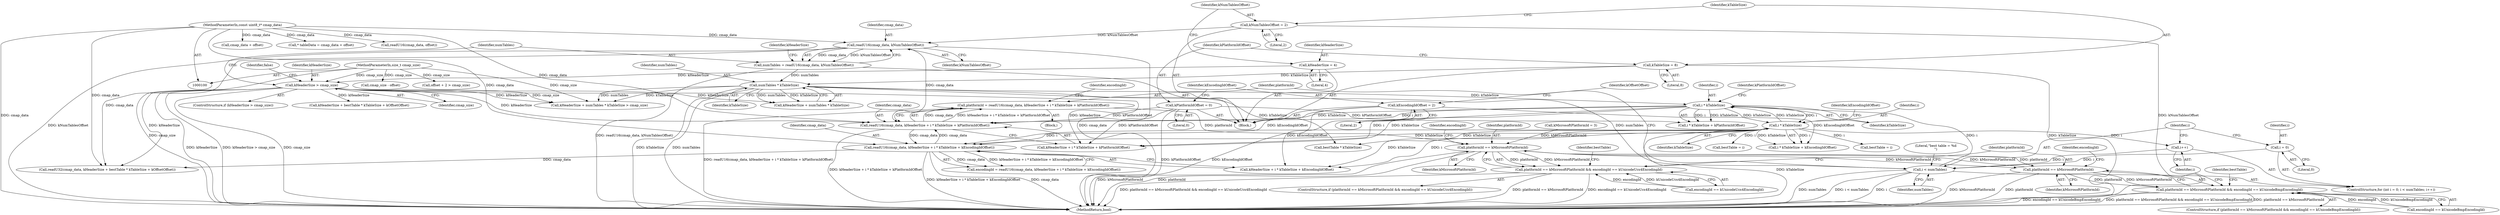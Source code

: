 digraph "1_Android_ca8ac8acdad662230ae37998c6c4091bb39402b6@API" {
"1000183" [label="(Call,platformId = readU16(cmap_data, kHeaderSize + i * kTableSize + kPlatformIdOffset))"];
"1000185" [label="(Call,readU16(cmap_data, kHeaderSize + i * kTableSize + kPlatformIdOffset))"];
"1000152" [label="(Call,readU16(cmap_data, kNumTablesOffset))"];
"1000102" [label="(MethodParameterIn,const uint8_t* cmap_data)"];
"1000111" [label="(Call,kNumTablesOffset = 2)"];
"1000197" [label="(Call,readU16(cmap_data, kHeaderSize + i * kTableSize + kEncodingIdOffset))"];
"1000202" [label="(Call,i * kTableSize)"];
"1000190" [label="(Call,i * kTableSize)"];
"1000176" [label="(Call,i < numTables)"];
"1000179" [label="(Call,i++)"];
"1000173" [label="(Call,i = 0)"];
"1000159" [label="(Call,numTables * kTableSize)"];
"1000150" [label="(Call,numTables = readU16(cmap_data, kNumTablesOffset))"];
"1000115" [label="(Call,kTableSize = 8)"];
"1000123" [label="(Call,kEncodingIdOffset = 2)"];
"1000143" [label="(Call,kHeaderSize > cmap_size)"];
"1000107" [label="(Call,kHeaderSize = 4)"];
"1000103" [label="(MethodParameterIn,size_t cmap_size)"];
"1000119" [label="(Call,kPlatformIdOffset = 0)"];
"1000208" [label="(Call,platformId == kMicrosoftPlatformId)"];
"1000207" [label="(Call,platformId == kMicrosoftPlatformId && encodingId == kUnicodeUcs4EncodingId)"];
"1000222" [label="(Call,platformId == kMicrosoftPlatformId)"];
"1000221" [label="(Call,platformId == kMicrosoftPlatformId && encodingId == kUnicodeBmpEncodingId)"];
"1000150" [label="(Call,numTables = readU16(cmap_data, kNumTablesOffset))"];
"1000143" [label="(Call,kHeaderSize > cmap_size)"];
"1000175" [label="(Literal,0)"];
"1000180" [label="(Identifier,i)"];
"1000161" [label="(Identifier,kTableSize)"];
"1000119" [label="(Call,kPlatformIdOffset = 0)"];
"1000159" [label="(Call,numTables * kTableSize)"];
"1000191" [label="(Identifier,i)"];
"1000210" [label="(Identifier,kMicrosoftPlatformId)"];
"1000177" [label="(Identifier,i)"];
"1000233" [label="(Literal,\"best table = %d\n\")"];
"1000183" [label="(Call,platformId = readU16(cmap_data, kHeaderSize + i * kTableSize + kPlatformIdOffset))"];
"1000247" [label="(Call,kHeaderSize + bestTable * kTableSize + kOffsetOffset)"];
"1000120" [label="(Identifier,kPlatformIdOffset)"];
"1000190" [label="(Call,i * kTableSize)"];
"1000276" [label="(Call,cmap_data + offset)"];
"1000102" [label="(MethodParameterIn,const uint8_t* cmap_data)"];
"1000274" [label="(Call,* tableData = cmap_data + offset)"];
"1000112" [label="(Identifier,kNumTablesOffset)"];
"1000107" [label="(Call,kHeaderSize = 4)"];
"1000203" [label="(Identifier,i)"];
"1000212" [label="(Identifier,encodingId)"];
"1000197" [label="(Call,readU16(cmap_data, kHeaderSize + i * kTableSize + kEncodingIdOffset))"];
"1000209" [label="(Identifier,platformId)"];
"1000220" [label="(ControlStructure,if (platformId == kMicrosoftPlatformId && encodingId == kUnicodeBmpEncodingId))"];
"1000196" [label="(Identifier,encodingId)"];
"1000187" [label="(Call,kHeaderSize + i * kTableSize + kPlatformIdOffset)"];
"1000151" [label="(Identifier,numTables)"];
"1000208" [label="(Call,platformId == kMicrosoftPlatformId)"];
"1000181" [label="(Block,)"];
"1000128" [label="(Identifier,kOffsetOffset)"];
"1000206" [label="(ControlStructure,if (platformId == kMicrosoftPlatformId && encodingId == kUnicodeUcs4EncodingId))"];
"1000121" [label="(Literal,0)"];
"1000131" [label="(Call,kMicrosoftPlatformId = 3)"];
"1000111" [label="(Call,kNumTablesOffset = 2)"];
"1000156" [label="(Call,kHeaderSize + numTables * kTableSize > cmap_size)"];
"1000104" [label="(Block,)"];
"1000198" [label="(Identifier,cmap_data)"];
"1000250" [label="(Call,bestTable * kTableSize)"];
"1000145" [label="(Identifier,cmap_size)"];
"1000148" [label="(Identifier,false)"];
"1000109" [label="(Literal,4)"];
"1000154" [label="(Identifier,kNumTablesOffset)"];
"1000186" [label="(Identifier,cmap_data)"];
"1000230" [label="(Identifier,bestTable)"];
"1000142" [label="(ControlStructure,if (kHeaderSize > cmap_size))"];
"1000116" [label="(Identifier,kTableSize)"];
"1000144" [label="(Identifier,kHeaderSize)"];
"1000282" [label="(Call,cmap_size - offset)"];
"1000204" [label="(Identifier,kTableSize)"];
"1000245" [label="(Call,readU32(cmap_data, kHeaderSize + bestTable * kTableSize + kOffsetOffset))"];
"1000185" [label="(Call,readU16(cmap_data, kHeaderSize + i * kTableSize + kPlatformIdOffset))"];
"1000125" [label="(Literal,2)"];
"1000229" [label="(Call,bestTable = i)"];
"1000223" [label="(Identifier,platformId)"];
"1000189" [label="(Call,i * kTableSize + kPlatformIdOffset)"];
"1000173" [label="(Call,i = 0)"];
"1000195" [label="(Call,encodingId = readU16(cmap_data, kHeaderSize + i * kTableSize + kEncodingIdOffset))"];
"1000192" [label="(Identifier,kTableSize)"];
"1000113" [label="(Literal,2)"];
"1000199" [label="(Call,kHeaderSize + i * kTableSize + kEncodingIdOffset)"];
"1000123" [label="(Call,kEncodingIdOffset = 2)"];
"1000158" [label="(Identifier,kHeaderSize)"];
"1000202" [label="(Call,i * kTableSize)"];
"1000224" [label="(Identifier,kMicrosoftPlatformId)"];
"1000201" [label="(Call,i * kTableSize + kEncodingIdOffset)"];
"1000341" [label="(MethodReturn,bool)"];
"1000211" [label="(Call,encodingId == kUnicodeUcs4EncodingId)"];
"1000226" [label="(Identifier,encodingId)"];
"1000117" [label="(Literal,8)"];
"1000222" [label="(Call,platformId == kMicrosoftPlatformId)"];
"1000266" [label="(Call,readU16(cmap_data, offset))"];
"1000205" [label="(Identifier,kEncodingIdOffset)"];
"1000184" [label="(Identifier,platformId)"];
"1000176" [label="(Call,i < numTables)"];
"1000160" [label="(Identifier,numTables)"];
"1000216" [label="(Identifier,bestTable)"];
"1000153" [label="(Identifier,cmap_data)"];
"1000103" [label="(MethodParameterIn,size_t cmap_size)"];
"1000221" [label="(Call,platformId == kMicrosoftPlatformId && encodingId == kUnicodeBmpEncodingId)"];
"1000174" [label="(Identifier,i)"];
"1000215" [label="(Call,bestTable = i)"];
"1000171" [label="(ControlStructure,for (int i = 0; i < numTables; i++))"];
"1000193" [label="(Identifier,kPlatformIdOffset)"];
"1000157" [label="(Call,kHeaderSize + numTables * kTableSize)"];
"1000225" [label="(Call,encodingId == kUnicodeBmpEncodingId)"];
"1000207" [label="(Call,platformId == kMicrosoftPlatformId && encodingId == kUnicodeUcs4EncodingId)"];
"1000179" [label="(Call,i++)"];
"1000152" [label="(Call,readU16(cmap_data, kNumTablesOffset))"];
"1000178" [label="(Identifier,numTables)"];
"1000108" [label="(Identifier,kHeaderSize)"];
"1000115" [label="(Call,kTableSize = 8)"];
"1000124" [label="(Identifier,kEncodingIdOffset)"];
"1000255" [label="(Call,offset + 2 > cmap_size)"];
"1000183" -> "1000181"  [label="AST: "];
"1000183" -> "1000185"  [label="CFG: "];
"1000184" -> "1000183"  [label="AST: "];
"1000185" -> "1000183"  [label="AST: "];
"1000196" -> "1000183"  [label="CFG: "];
"1000183" -> "1000341"  [label="DDG: readU16(cmap_data, kHeaderSize + i * kTableSize + kPlatformIdOffset)"];
"1000185" -> "1000183"  [label="DDG: cmap_data"];
"1000185" -> "1000183"  [label="DDG: kHeaderSize + i * kTableSize + kPlatformIdOffset"];
"1000183" -> "1000208"  [label="DDG: platformId"];
"1000185" -> "1000187"  [label="CFG: "];
"1000186" -> "1000185"  [label="AST: "];
"1000187" -> "1000185"  [label="AST: "];
"1000185" -> "1000341"  [label="DDG: kHeaderSize + i * kTableSize + kPlatformIdOffset"];
"1000152" -> "1000185"  [label="DDG: cmap_data"];
"1000197" -> "1000185"  [label="DDG: cmap_data"];
"1000102" -> "1000185"  [label="DDG: cmap_data"];
"1000143" -> "1000185"  [label="DDG: kHeaderSize"];
"1000190" -> "1000185"  [label="DDG: i"];
"1000190" -> "1000185"  [label="DDG: kTableSize"];
"1000119" -> "1000185"  [label="DDG: kPlatformIdOffset"];
"1000185" -> "1000197"  [label="DDG: cmap_data"];
"1000152" -> "1000150"  [label="AST: "];
"1000152" -> "1000154"  [label="CFG: "];
"1000153" -> "1000152"  [label="AST: "];
"1000154" -> "1000152"  [label="AST: "];
"1000150" -> "1000152"  [label="CFG: "];
"1000152" -> "1000341"  [label="DDG: cmap_data"];
"1000152" -> "1000341"  [label="DDG: kNumTablesOffset"];
"1000152" -> "1000150"  [label="DDG: cmap_data"];
"1000152" -> "1000150"  [label="DDG: kNumTablesOffset"];
"1000102" -> "1000152"  [label="DDG: cmap_data"];
"1000111" -> "1000152"  [label="DDG: kNumTablesOffset"];
"1000152" -> "1000245"  [label="DDG: cmap_data"];
"1000102" -> "1000100"  [label="AST: "];
"1000102" -> "1000341"  [label="DDG: cmap_data"];
"1000102" -> "1000197"  [label="DDG: cmap_data"];
"1000102" -> "1000245"  [label="DDG: cmap_data"];
"1000102" -> "1000266"  [label="DDG: cmap_data"];
"1000102" -> "1000274"  [label="DDG: cmap_data"];
"1000102" -> "1000276"  [label="DDG: cmap_data"];
"1000111" -> "1000104"  [label="AST: "];
"1000111" -> "1000113"  [label="CFG: "];
"1000112" -> "1000111"  [label="AST: "];
"1000113" -> "1000111"  [label="AST: "];
"1000116" -> "1000111"  [label="CFG: "];
"1000111" -> "1000341"  [label="DDG: kNumTablesOffset"];
"1000197" -> "1000195"  [label="AST: "];
"1000197" -> "1000199"  [label="CFG: "];
"1000198" -> "1000197"  [label="AST: "];
"1000199" -> "1000197"  [label="AST: "];
"1000195" -> "1000197"  [label="CFG: "];
"1000197" -> "1000341"  [label="DDG: kHeaderSize + i * kTableSize + kEncodingIdOffset"];
"1000197" -> "1000341"  [label="DDG: cmap_data"];
"1000197" -> "1000195"  [label="DDG: cmap_data"];
"1000197" -> "1000195"  [label="DDG: kHeaderSize + i * kTableSize + kEncodingIdOffset"];
"1000202" -> "1000197"  [label="DDG: i"];
"1000202" -> "1000197"  [label="DDG: kTableSize"];
"1000123" -> "1000197"  [label="DDG: kEncodingIdOffset"];
"1000197" -> "1000245"  [label="DDG: cmap_data"];
"1000202" -> "1000201"  [label="AST: "];
"1000202" -> "1000204"  [label="CFG: "];
"1000203" -> "1000202"  [label="AST: "];
"1000204" -> "1000202"  [label="AST: "];
"1000205" -> "1000202"  [label="CFG: "];
"1000202" -> "1000341"  [label="DDG: kTableSize"];
"1000202" -> "1000179"  [label="DDG: i"];
"1000202" -> "1000190"  [label="DDG: kTableSize"];
"1000202" -> "1000199"  [label="DDG: i"];
"1000202" -> "1000199"  [label="DDG: kTableSize"];
"1000202" -> "1000201"  [label="DDG: i"];
"1000202" -> "1000201"  [label="DDG: kTableSize"];
"1000190" -> "1000202"  [label="DDG: i"];
"1000190" -> "1000202"  [label="DDG: kTableSize"];
"1000202" -> "1000215"  [label="DDG: i"];
"1000202" -> "1000229"  [label="DDG: i"];
"1000202" -> "1000250"  [label="DDG: kTableSize"];
"1000190" -> "1000189"  [label="AST: "];
"1000190" -> "1000192"  [label="CFG: "];
"1000191" -> "1000190"  [label="AST: "];
"1000192" -> "1000190"  [label="AST: "];
"1000193" -> "1000190"  [label="CFG: "];
"1000190" -> "1000187"  [label="DDG: i"];
"1000190" -> "1000187"  [label="DDG: kTableSize"];
"1000190" -> "1000189"  [label="DDG: i"];
"1000190" -> "1000189"  [label="DDG: kTableSize"];
"1000176" -> "1000190"  [label="DDG: i"];
"1000159" -> "1000190"  [label="DDG: kTableSize"];
"1000176" -> "1000171"  [label="AST: "];
"1000176" -> "1000178"  [label="CFG: "];
"1000177" -> "1000176"  [label="AST: "];
"1000178" -> "1000176"  [label="AST: "];
"1000184" -> "1000176"  [label="CFG: "];
"1000233" -> "1000176"  [label="CFG: "];
"1000176" -> "1000341"  [label="DDG: numTables"];
"1000176" -> "1000341"  [label="DDG: i < numTables"];
"1000176" -> "1000341"  [label="DDG: i"];
"1000179" -> "1000176"  [label="DDG: i"];
"1000173" -> "1000176"  [label="DDG: i"];
"1000159" -> "1000176"  [label="DDG: numTables"];
"1000179" -> "1000171"  [label="AST: "];
"1000179" -> "1000180"  [label="CFG: "];
"1000180" -> "1000179"  [label="AST: "];
"1000177" -> "1000179"  [label="CFG: "];
"1000173" -> "1000171"  [label="AST: "];
"1000173" -> "1000175"  [label="CFG: "];
"1000174" -> "1000173"  [label="AST: "];
"1000175" -> "1000173"  [label="AST: "];
"1000177" -> "1000173"  [label="CFG: "];
"1000159" -> "1000157"  [label="AST: "];
"1000159" -> "1000161"  [label="CFG: "];
"1000160" -> "1000159"  [label="AST: "];
"1000161" -> "1000159"  [label="AST: "];
"1000157" -> "1000159"  [label="CFG: "];
"1000159" -> "1000341"  [label="DDG: numTables"];
"1000159" -> "1000341"  [label="DDG: kTableSize"];
"1000159" -> "1000156"  [label="DDG: numTables"];
"1000159" -> "1000156"  [label="DDG: kTableSize"];
"1000159" -> "1000157"  [label="DDG: numTables"];
"1000159" -> "1000157"  [label="DDG: kTableSize"];
"1000150" -> "1000159"  [label="DDG: numTables"];
"1000115" -> "1000159"  [label="DDG: kTableSize"];
"1000159" -> "1000250"  [label="DDG: kTableSize"];
"1000150" -> "1000104"  [label="AST: "];
"1000151" -> "1000150"  [label="AST: "];
"1000158" -> "1000150"  [label="CFG: "];
"1000150" -> "1000341"  [label="DDG: readU16(cmap_data, kNumTablesOffset)"];
"1000115" -> "1000104"  [label="AST: "];
"1000115" -> "1000117"  [label="CFG: "];
"1000116" -> "1000115"  [label="AST: "];
"1000117" -> "1000115"  [label="AST: "];
"1000120" -> "1000115"  [label="CFG: "];
"1000115" -> "1000341"  [label="DDG: kTableSize"];
"1000123" -> "1000104"  [label="AST: "];
"1000123" -> "1000125"  [label="CFG: "];
"1000124" -> "1000123"  [label="AST: "];
"1000125" -> "1000123"  [label="AST: "];
"1000128" -> "1000123"  [label="CFG: "];
"1000123" -> "1000341"  [label="DDG: kEncodingIdOffset"];
"1000123" -> "1000199"  [label="DDG: kEncodingIdOffset"];
"1000123" -> "1000201"  [label="DDG: kEncodingIdOffset"];
"1000143" -> "1000142"  [label="AST: "];
"1000143" -> "1000145"  [label="CFG: "];
"1000144" -> "1000143"  [label="AST: "];
"1000145" -> "1000143"  [label="AST: "];
"1000148" -> "1000143"  [label="CFG: "];
"1000151" -> "1000143"  [label="CFG: "];
"1000143" -> "1000341"  [label="DDG: kHeaderSize"];
"1000143" -> "1000341"  [label="DDG: kHeaderSize > cmap_size"];
"1000143" -> "1000341"  [label="DDG: cmap_size"];
"1000107" -> "1000143"  [label="DDG: kHeaderSize"];
"1000103" -> "1000143"  [label="DDG: cmap_size"];
"1000143" -> "1000156"  [label="DDG: kHeaderSize"];
"1000143" -> "1000156"  [label="DDG: cmap_size"];
"1000143" -> "1000157"  [label="DDG: kHeaderSize"];
"1000143" -> "1000187"  [label="DDG: kHeaderSize"];
"1000143" -> "1000245"  [label="DDG: kHeaderSize"];
"1000143" -> "1000247"  [label="DDG: kHeaderSize"];
"1000107" -> "1000104"  [label="AST: "];
"1000107" -> "1000109"  [label="CFG: "];
"1000108" -> "1000107"  [label="AST: "];
"1000109" -> "1000107"  [label="AST: "];
"1000112" -> "1000107"  [label="CFG: "];
"1000103" -> "1000100"  [label="AST: "];
"1000103" -> "1000341"  [label="DDG: cmap_size"];
"1000103" -> "1000156"  [label="DDG: cmap_size"];
"1000103" -> "1000255"  [label="DDG: cmap_size"];
"1000103" -> "1000282"  [label="DDG: cmap_size"];
"1000119" -> "1000104"  [label="AST: "];
"1000119" -> "1000121"  [label="CFG: "];
"1000120" -> "1000119"  [label="AST: "];
"1000121" -> "1000119"  [label="AST: "];
"1000124" -> "1000119"  [label="CFG: "];
"1000119" -> "1000341"  [label="DDG: kPlatformIdOffset"];
"1000119" -> "1000187"  [label="DDG: kPlatformIdOffset"];
"1000119" -> "1000189"  [label="DDG: kPlatformIdOffset"];
"1000208" -> "1000207"  [label="AST: "];
"1000208" -> "1000210"  [label="CFG: "];
"1000209" -> "1000208"  [label="AST: "];
"1000210" -> "1000208"  [label="AST: "];
"1000212" -> "1000208"  [label="CFG: "];
"1000207" -> "1000208"  [label="CFG: "];
"1000208" -> "1000341"  [label="DDG: platformId"];
"1000208" -> "1000341"  [label="DDG: kMicrosoftPlatformId"];
"1000208" -> "1000207"  [label="DDG: platformId"];
"1000208" -> "1000207"  [label="DDG: kMicrosoftPlatformId"];
"1000131" -> "1000208"  [label="DDG: kMicrosoftPlatformId"];
"1000222" -> "1000208"  [label="DDG: kMicrosoftPlatformId"];
"1000208" -> "1000222"  [label="DDG: platformId"];
"1000208" -> "1000222"  [label="DDG: kMicrosoftPlatformId"];
"1000207" -> "1000206"  [label="AST: "];
"1000207" -> "1000211"  [label="CFG: "];
"1000211" -> "1000207"  [label="AST: "];
"1000216" -> "1000207"  [label="CFG: "];
"1000223" -> "1000207"  [label="CFG: "];
"1000207" -> "1000341"  [label="DDG: platformId == kMicrosoftPlatformId"];
"1000207" -> "1000341"  [label="DDG: platformId == kMicrosoftPlatformId && encodingId == kUnicodeUcs4EncodingId"];
"1000207" -> "1000341"  [label="DDG: encodingId == kUnicodeUcs4EncodingId"];
"1000211" -> "1000207"  [label="DDG: encodingId"];
"1000211" -> "1000207"  [label="DDG: kUnicodeUcs4EncodingId"];
"1000222" -> "1000221"  [label="AST: "];
"1000222" -> "1000224"  [label="CFG: "];
"1000223" -> "1000222"  [label="AST: "];
"1000224" -> "1000222"  [label="AST: "];
"1000226" -> "1000222"  [label="CFG: "];
"1000221" -> "1000222"  [label="CFG: "];
"1000222" -> "1000341"  [label="DDG: platformId"];
"1000222" -> "1000341"  [label="DDG: kMicrosoftPlatformId"];
"1000222" -> "1000221"  [label="DDG: platformId"];
"1000222" -> "1000221"  [label="DDG: kMicrosoftPlatformId"];
"1000221" -> "1000220"  [label="AST: "];
"1000221" -> "1000225"  [label="CFG: "];
"1000225" -> "1000221"  [label="AST: "];
"1000230" -> "1000221"  [label="CFG: "];
"1000180" -> "1000221"  [label="CFG: "];
"1000221" -> "1000341"  [label="DDG: encodingId == kUnicodeBmpEncodingId"];
"1000221" -> "1000341"  [label="DDG: platformId == kMicrosoftPlatformId && encodingId == kUnicodeBmpEncodingId"];
"1000221" -> "1000341"  [label="DDG: platformId == kMicrosoftPlatformId"];
"1000225" -> "1000221"  [label="DDG: encodingId"];
"1000225" -> "1000221"  [label="DDG: kUnicodeBmpEncodingId"];
}
